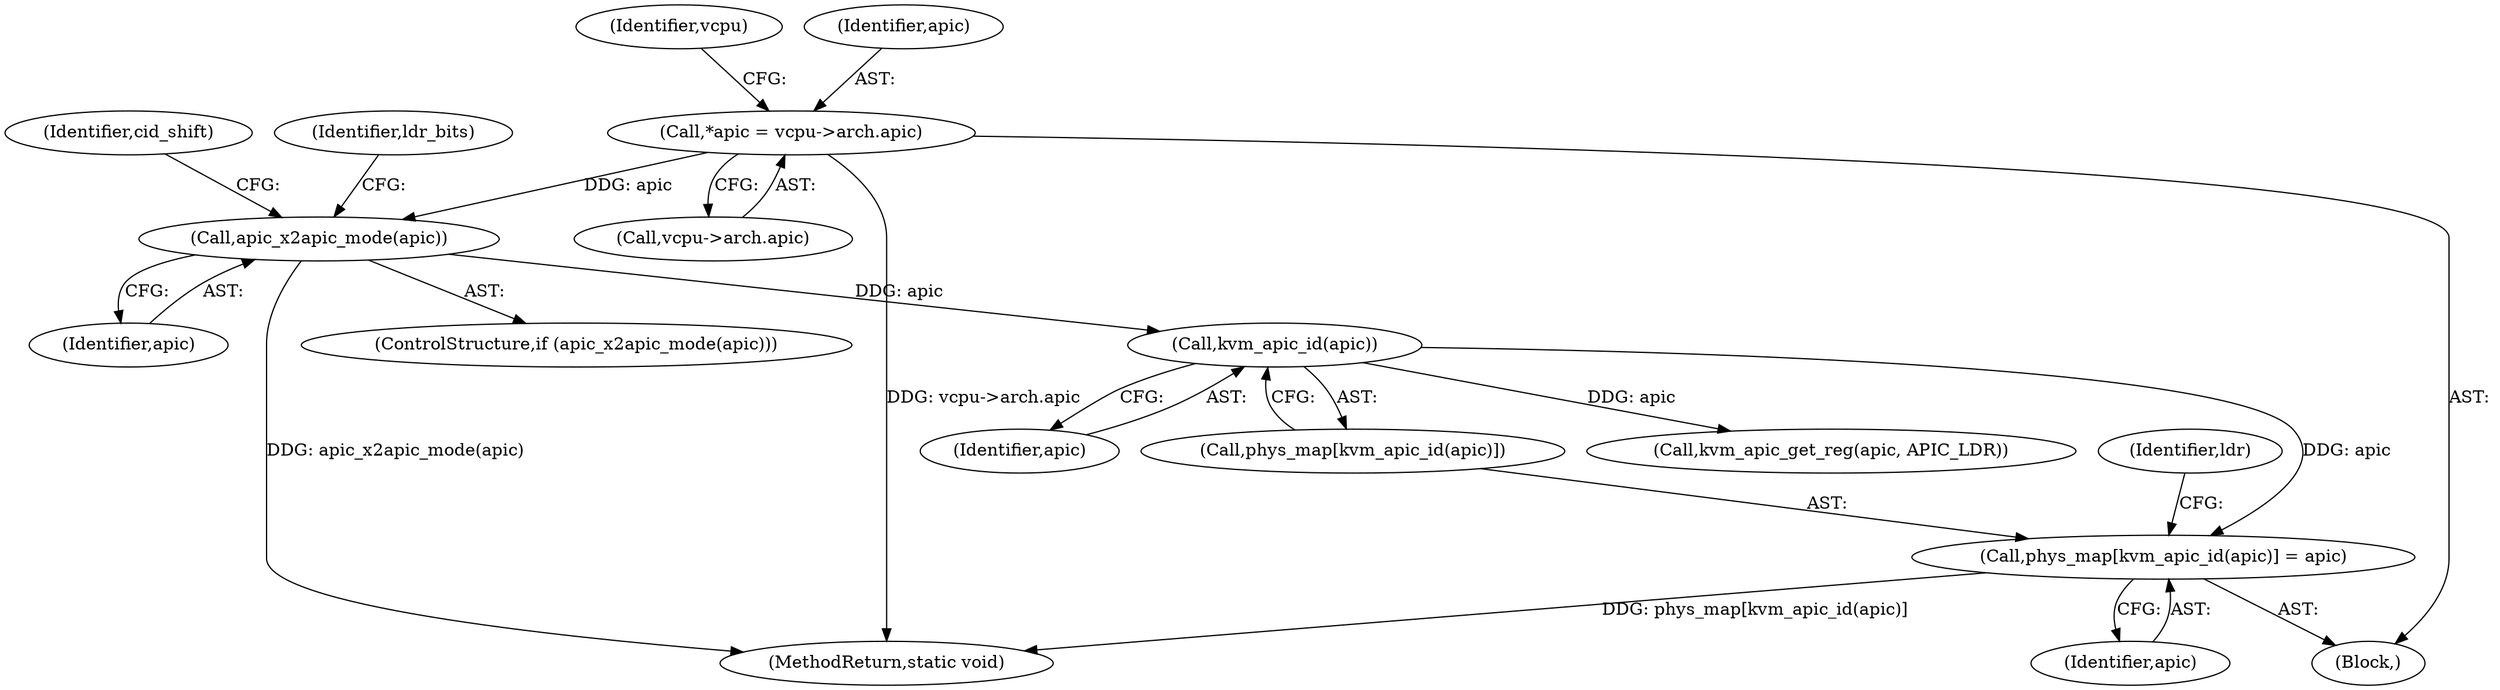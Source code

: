 digraph "0_linux_17d68b763f09a9ce824ae23eb62c9efc57b69271@array" {
"1000184" [label="(Call,phys_map[kvm_apic_id(apic)] = apic)"];
"1000187" [label="(Call,kvm_apic_id(apic))"];
"1000154" [label="(Call,apic_x2apic_mode(apic))"];
"1000138" [label="(Call,*apic = vcpu->arch.apic)"];
"1000151" [label="(Identifier,vcpu)"];
"1000189" [label="(Identifier,apic)"];
"1000153" [label="(ControlStructure,if (apic_x2apic_mode(apic)))"];
"1000237" [label="(MethodReturn,static void)"];
"1000191" [label="(Identifier,ldr)"];
"1000138" [label="(Call,*apic = vcpu->arch.apic)"];
"1000185" [label="(Call,phys_map[kvm_apic_id(apic)])"];
"1000192" [label="(Call,kvm_apic_get_reg(apic, APIC_LDR))"];
"1000176" [label="(Identifier,cid_shift)"];
"1000139" [label="(Identifier,apic)"];
"1000158" [label="(Identifier,ldr_bits)"];
"1000136" [label="(Block,)"];
"1000188" [label="(Identifier,apic)"];
"1000140" [label="(Call,vcpu->arch.apic)"];
"1000154" [label="(Call,apic_x2apic_mode(apic))"];
"1000187" [label="(Call,kvm_apic_id(apic))"];
"1000184" [label="(Call,phys_map[kvm_apic_id(apic)] = apic)"];
"1000155" [label="(Identifier,apic)"];
"1000184" -> "1000136"  [label="AST: "];
"1000184" -> "1000189"  [label="CFG: "];
"1000185" -> "1000184"  [label="AST: "];
"1000189" -> "1000184"  [label="AST: "];
"1000191" -> "1000184"  [label="CFG: "];
"1000184" -> "1000237"  [label="DDG: phys_map[kvm_apic_id(apic)]"];
"1000187" -> "1000184"  [label="DDG: apic"];
"1000187" -> "1000185"  [label="AST: "];
"1000187" -> "1000188"  [label="CFG: "];
"1000188" -> "1000187"  [label="AST: "];
"1000185" -> "1000187"  [label="CFG: "];
"1000154" -> "1000187"  [label="DDG: apic"];
"1000187" -> "1000192"  [label="DDG: apic"];
"1000154" -> "1000153"  [label="AST: "];
"1000154" -> "1000155"  [label="CFG: "];
"1000155" -> "1000154"  [label="AST: "];
"1000158" -> "1000154"  [label="CFG: "];
"1000176" -> "1000154"  [label="CFG: "];
"1000154" -> "1000237"  [label="DDG: apic_x2apic_mode(apic)"];
"1000138" -> "1000154"  [label="DDG: apic"];
"1000138" -> "1000136"  [label="AST: "];
"1000138" -> "1000140"  [label="CFG: "];
"1000139" -> "1000138"  [label="AST: "];
"1000140" -> "1000138"  [label="AST: "];
"1000151" -> "1000138"  [label="CFG: "];
"1000138" -> "1000237"  [label="DDG: vcpu->arch.apic"];
}
